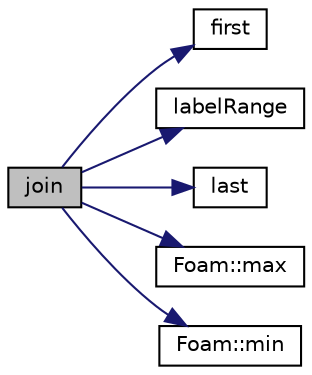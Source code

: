 digraph "join"
{
  bgcolor="transparent";
  edge [fontname="Helvetica",fontsize="10",labelfontname="Helvetica",labelfontsize="10"];
  node [fontname="Helvetica",fontsize="10",shape=record];
  rankdir="LR";
  Node66 [label="join",height=0.2,width=0.4,color="black", fillcolor="grey75", style="filled", fontcolor="black"];
  Node66 -> Node67 [color="midnightblue",fontsize="10",style="solid",fontname="Helvetica"];
  Node67 [label="first",height=0.2,width=0.4,color="black",URL="$a29349.html#a738c052b6c0f0818e63a823f55c43810",tooltip="The (inclusive) lower value of the range. "];
  Node66 -> Node68 [color="midnightblue",fontsize="10",style="solid",fontname="Helvetica"];
  Node68 [label="labelRange",height=0.2,width=0.4,color="black",URL="$a29349.html#ade70efe3cbcbdce7f3b1de0be93d6243",tooltip="Construct an empty range. "];
  Node66 -> Node69 [color="midnightblue",fontsize="10",style="solid",fontname="Helvetica"];
  Node69 [label="last",height=0.2,width=0.4,color="black",URL="$a29349.html#aa7bd9148c949f450cc02fda88f421e8b",tooltip="The (inclusive) upper value of the range. "];
  Node66 -> Node70 [color="midnightblue",fontsize="10",style="solid",fontname="Helvetica"];
  Node70 [label="Foam::max",height=0.2,width=0.4,color="black",URL="$a21851.html#ac993e906cf2774ae77e666bc24e81733"];
  Node66 -> Node71 [color="midnightblue",fontsize="10",style="solid",fontname="Helvetica"];
  Node71 [label="Foam::min",height=0.2,width=0.4,color="black",URL="$a21851.html#a253e112ad2d56d96230ff39ea7f442dc"];
}
